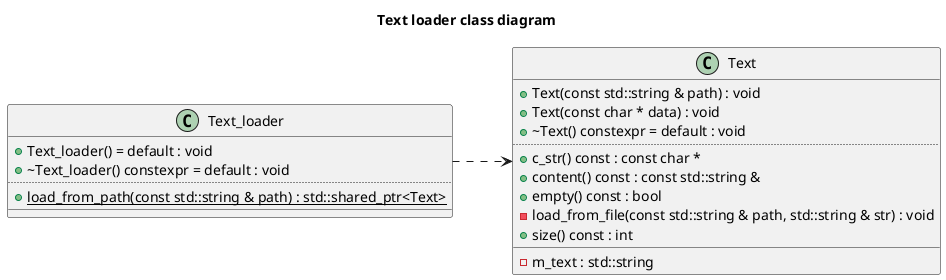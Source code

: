 @startuml
title Text loader class diagram
left to right direction
class "Text" as C_0001127392007066144031
class C_0001127392007066144031 {
+Text(const std::string & path) : void
+Text(const char * data) : void
+~Text() constexpr = default : void
..
+c_str() const : const char *
+content() const : const std::string &
+empty() const : bool
-load_from_file(const std::string & path, std::string & str) : void
+size() const : int
__
-m_text : std::string
}
class "Text_loader" as C_0002976562922246231494
class C_0002976562922246231494 {
+Text_loader() = default : void
+~Text_loader() constexpr = default : void
..
{static} +load_from_path(const std::string & path) : std::shared_ptr<Text>
__
}
C_0002976562922246231494 ..> C_0001127392007066144031

'Generated with clang-uml, version 0.6.1-15-gbf4bfdc
'LLVM version clang version 19.1.7 (Fedora 19.1.7-3.fc41)
@enduml
